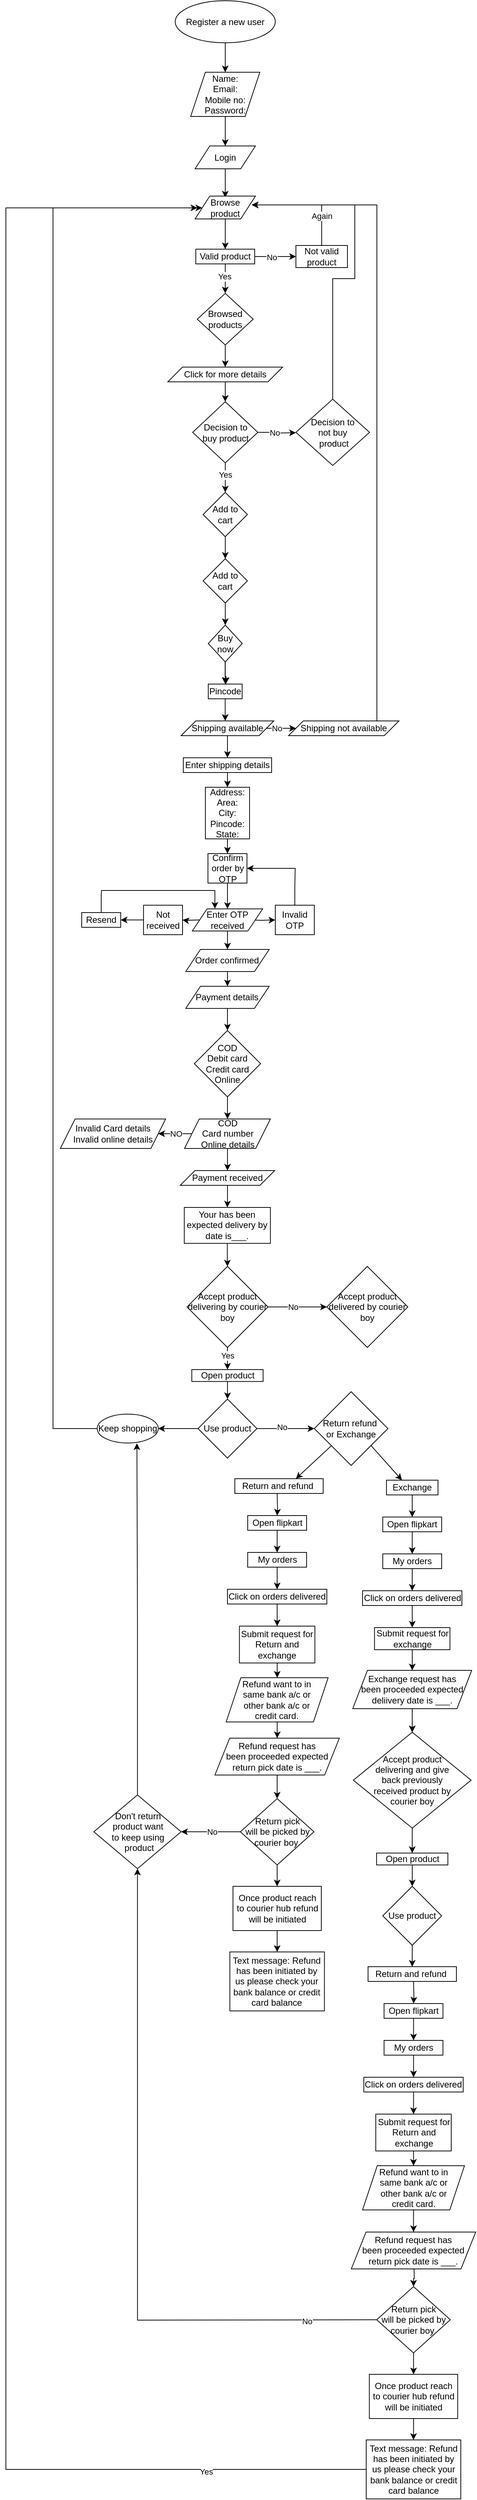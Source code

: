<mxfile version="21.0.6" type="device"><diagram id="C5RBs43oDa-KdzZeNtuy" name="Page-1"><mxGraphModel dx="1290" dy="573" grid="1" gridSize="10" guides="1" tooltips="1" connect="1" arrows="1" fold="1" page="1" pageScale="1" pageWidth="827" pageHeight="1169" math="0" shadow="0"><root><mxCell id="WIyWlLk6GJQsqaUBKTNV-0"/><mxCell id="WIyWlLk6GJQsqaUBKTNV-1" parent="WIyWlLk6GJQsqaUBKTNV-0"/><mxCell id="2EQnsMcd4IVPpcYi7u3E-1" value="" style="edgeStyle=orthogonalEdgeStyle;rounded=0;orthogonalLoop=1;jettySize=auto;html=1;" parent="WIyWlLk6GJQsqaUBKTNV-1" source="2EQnsMcd4IVPpcYi7u3E-0" edge="1"><mxGeometry relative="1" as="geometry"><mxPoint x="407" y="100" as="targetPoint"/></mxGeometry></mxCell><mxCell id="2EQnsMcd4IVPpcYi7u3E-0" value="Register a new user" style="ellipse;whiteSpace=wrap;html=1;" parent="WIyWlLk6GJQsqaUBKTNV-1" vertex="1"><mxGeometry x="339" y="3" width="136" height="57" as="geometry"/></mxCell><mxCell id="2EQnsMcd4IVPpcYi7u3E-3" value="" style="edgeStyle=orthogonalEdgeStyle;rounded=0;orthogonalLoop=1;jettySize=auto;html=1;" parent="WIyWlLk6GJQsqaUBKTNV-1" source="2EQnsMcd4IVPpcYi7u3E-2" edge="1"><mxGeometry relative="1" as="geometry"><mxPoint x="407" y="200" as="targetPoint"/></mxGeometry></mxCell><mxCell id="2EQnsMcd4IVPpcYi7u3E-2" value="Name:&lt;br&gt;Email:&lt;br&gt;Mobile no:&lt;br&gt;Password:" style="shape=parallelogram;perimeter=parallelogramPerimeter;whiteSpace=wrap;html=1;fixedSize=1;" parent="WIyWlLk6GJQsqaUBKTNV-1" vertex="1"><mxGeometry x="360" y="100" width="94" height="60" as="geometry"/></mxCell><mxCell id="2EQnsMcd4IVPpcYi7u3E-6" value="" style="edgeStyle=orthogonalEdgeStyle;rounded=0;orthogonalLoop=1;jettySize=auto;html=1;" parent="WIyWlLk6GJQsqaUBKTNV-1" source="2EQnsMcd4IVPpcYi7u3E-4" edge="1"><mxGeometry relative="1" as="geometry"><mxPoint x="407" y="270" as="targetPoint"/></mxGeometry></mxCell><mxCell id="2EQnsMcd4IVPpcYi7u3E-4" value="Login" style="shape=parallelogram;perimeter=parallelogramPerimeter;whiteSpace=wrap;html=1;fixedSize=1;" parent="WIyWlLk6GJQsqaUBKTNV-1" vertex="1"><mxGeometry x="366" y="200" width="82" height="31" as="geometry"/></mxCell><mxCell id="2EQnsMcd4IVPpcYi7u3E-9" value="" style="edgeStyle=orthogonalEdgeStyle;rounded=0;orthogonalLoop=1;jettySize=auto;html=1;" parent="WIyWlLk6GJQsqaUBKTNV-1" source="2EQnsMcd4IVPpcYi7u3E-5" edge="1"><mxGeometry relative="1" as="geometry"><mxPoint x="407" y="340" as="targetPoint"/></mxGeometry></mxCell><mxCell id="2EQnsMcd4IVPpcYi7u3E-5" value="Browse product" style="shape=parallelogram;perimeter=parallelogramPerimeter;whiteSpace=wrap;html=1;fixedSize=1;" parent="WIyWlLk6GJQsqaUBKTNV-1" vertex="1"><mxGeometry x="366" y="268" width="82" height="31" as="geometry"/></mxCell><mxCell id="2EQnsMcd4IVPpcYi7u3E-12" value="" style="edgeStyle=orthogonalEdgeStyle;rounded=0;orthogonalLoop=1;jettySize=auto;html=1;" parent="WIyWlLk6GJQsqaUBKTNV-1" source="2EQnsMcd4IVPpcYi7u3E-8" edge="1"><mxGeometry relative="1" as="geometry"><mxPoint x="503" y="350" as="targetPoint"/><Array as="points"><mxPoint x="473" y="350"/><mxPoint x="473" y="350"/></Array></mxGeometry></mxCell><mxCell id="2EQnsMcd4IVPpcYi7u3E-15" value="No" style="edgeLabel;html=1;align=center;verticalAlign=middle;resizable=0;points=[];" parent="2EQnsMcd4IVPpcYi7u3E-12" vertex="1" connectable="0"><mxGeometry x="-0.194" y="-1" relative="1" as="geometry"><mxPoint as="offset"/></mxGeometry></mxCell><mxCell id="2EQnsMcd4IVPpcYi7u3E-18" value="" style="edgeStyle=orthogonalEdgeStyle;rounded=0;orthogonalLoop=1;jettySize=auto;html=1;" parent="WIyWlLk6GJQsqaUBKTNV-1" source="2EQnsMcd4IVPpcYi7u3E-8" edge="1"><mxGeometry relative="1" as="geometry"><mxPoint x="407" y="400" as="targetPoint"/></mxGeometry></mxCell><mxCell id="2EQnsMcd4IVPpcYi7u3E-19" value="Yes" style="edgeLabel;html=1;align=center;verticalAlign=middle;resizable=0;points=[];" parent="2EQnsMcd4IVPpcYi7u3E-18" vertex="1" connectable="0"><mxGeometry x="-0.17" y="-1" relative="1" as="geometry"><mxPoint as="offset"/></mxGeometry></mxCell><mxCell id="2EQnsMcd4IVPpcYi7u3E-8" value="Valid product" style="whiteSpace=wrap;html=1;" parent="WIyWlLk6GJQsqaUBKTNV-1" vertex="1"><mxGeometry x="367" y="340" width="80" height="20" as="geometry"/></mxCell><mxCell id="2EQnsMcd4IVPpcYi7u3E-14" value="" style="edgeStyle=orthogonalEdgeStyle;rounded=0;orthogonalLoop=1;jettySize=auto;html=1;entryX=0.939;entryY=0.387;entryDx=0;entryDy=0;entryPerimeter=0;" parent="WIyWlLk6GJQsqaUBKTNV-1" source="2EQnsMcd4IVPpcYi7u3E-11" target="2EQnsMcd4IVPpcYi7u3E-5" edge="1"><mxGeometry relative="1" as="geometry"><mxPoint x="503" y="240" as="targetPoint"/><Array as="points"><mxPoint x="538" y="280"/></Array></mxGeometry></mxCell><mxCell id="2EQnsMcd4IVPpcYi7u3E-16" value="Again" style="edgeLabel;html=1;align=center;verticalAlign=middle;resizable=0;points=[];" parent="2EQnsMcd4IVPpcYi7u3E-14" vertex="1" connectable="0"><mxGeometry x="-0.462" relative="1" as="geometry"><mxPoint as="offset"/></mxGeometry></mxCell><mxCell id="2EQnsMcd4IVPpcYi7u3E-11" value="Not valid product" style="whiteSpace=wrap;html=1;" parent="WIyWlLk6GJQsqaUBKTNV-1" vertex="1"><mxGeometry x="503" y="335" width="70" height="30" as="geometry"/></mxCell><mxCell id="2EQnsMcd4IVPpcYi7u3E-23" value="" style="edgeStyle=orthogonalEdgeStyle;rounded=0;orthogonalLoop=1;jettySize=auto;html=1;" parent="WIyWlLk6GJQsqaUBKTNV-1" source="2EQnsMcd4IVPpcYi7u3E-17" edge="1"><mxGeometry relative="1" as="geometry"><mxPoint x="407" y="500" as="targetPoint"/></mxGeometry></mxCell><mxCell id="2EQnsMcd4IVPpcYi7u3E-17" value="Browsed products" style="rhombus;whiteSpace=wrap;html=1;" parent="WIyWlLk6GJQsqaUBKTNV-1" vertex="1"><mxGeometry x="369" y="400" width="76" height="70" as="geometry"/></mxCell><mxCell id="2EQnsMcd4IVPpcYi7u3E-26" value="" style="edgeStyle=orthogonalEdgeStyle;rounded=0;orthogonalLoop=1;jettySize=auto;html=1;" parent="WIyWlLk6GJQsqaUBKTNV-1" source="2EQnsMcd4IVPpcYi7u3E-22" target="2EQnsMcd4IVPpcYi7u3E-24" edge="1"><mxGeometry relative="1" as="geometry"/></mxCell><mxCell id="2EQnsMcd4IVPpcYi7u3E-22" value="Click for more details" style="shape=parallelogram;perimeter=parallelogramPerimeter;whiteSpace=wrap;html=1;fixedSize=1;" parent="WIyWlLk6GJQsqaUBKTNV-1" vertex="1"><mxGeometry x="329" y="500" width="156" height="20" as="geometry"/></mxCell><mxCell id="2EQnsMcd4IVPpcYi7u3E-28" value="" style="edgeStyle=orthogonalEdgeStyle;rounded=0;orthogonalLoop=1;jettySize=auto;html=1;" parent="WIyWlLk6GJQsqaUBKTNV-1" source="2EQnsMcd4IVPpcYi7u3E-24" edge="1"><mxGeometry relative="1" as="geometry"><mxPoint x="503" y="589" as="targetPoint"/></mxGeometry></mxCell><mxCell id="2EQnsMcd4IVPpcYi7u3E-29" value="No" style="edgeLabel;html=1;align=center;verticalAlign=middle;resizable=0;points=[];" parent="2EQnsMcd4IVPpcYi7u3E-28" vertex="1" connectable="0"><mxGeometry x="-0.173" relative="1" as="geometry"><mxPoint as="offset"/></mxGeometry></mxCell><mxCell id="2EQnsMcd4IVPpcYi7u3E-35" value="" style="edgeStyle=orthogonalEdgeStyle;rounded=0;orthogonalLoop=1;jettySize=auto;html=1;" parent="WIyWlLk6GJQsqaUBKTNV-1" source="2EQnsMcd4IVPpcYi7u3E-24" edge="1"><mxGeometry relative="1" as="geometry"><mxPoint x="407" y="670" as="targetPoint"/></mxGeometry></mxCell><mxCell id="2EQnsMcd4IVPpcYi7u3E-36" value="Yes" style="edgeLabel;html=1;align=center;verticalAlign=middle;resizable=0;points=[];" parent="2EQnsMcd4IVPpcYi7u3E-35" vertex="1" connectable="0"><mxGeometry x="-0.198" relative="1" as="geometry"><mxPoint as="offset"/></mxGeometry></mxCell><mxCell id="2EQnsMcd4IVPpcYi7u3E-24" value="Decision to &lt;br&gt;buy product" style="rhombus;whiteSpace=wrap;html=1;" parent="WIyWlLk6GJQsqaUBKTNV-1" vertex="1"><mxGeometry x="362.75" y="547" width="88.5" height="83" as="geometry"/></mxCell><mxCell id="2EQnsMcd4IVPpcYi7u3E-33" value="" style="edgeStyle=orthogonalEdgeStyle;rounded=0;orthogonalLoop=1;jettySize=auto;html=1;" parent="WIyWlLk6GJQsqaUBKTNV-1" source="2EQnsMcd4IVPpcYi7u3E-27" edge="1"><mxGeometry relative="1" as="geometry"><mxPoint x="443" y="280" as="targetPoint"/><Array as="points"><mxPoint x="553" y="380"/><mxPoint x="583" y="380"/><mxPoint x="583" y="280"/></Array></mxGeometry></mxCell><mxCell id="2EQnsMcd4IVPpcYi7u3E-27" value="Decision to &lt;br&gt;not buy&lt;br&gt;&amp;nbsp;product" style="rhombus;whiteSpace=wrap;html=1;" parent="WIyWlLk6GJQsqaUBKTNV-1" vertex="1"><mxGeometry x="503" y="543.5" width="100" height="90" as="geometry"/></mxCell><mxCell id="2EQnsMcd4IVPpcYi7u3E-38" value="" style="edgeStyle=orthogonalEdgeStyle;rounded=0;orthogonalLoop=1;jettySize=auto;html=1;" parent="WIyWlLk6GJQsqaUBKTNV-1" source="2EQnsMcd4IVPpcYi7u3E-34" edge="1"><mxGeometry relative="1" as="geometry"><mxPoint x="407" y="760" as="targetPoint"/></mxGeometry></mxCell><mxCell id="2EQnsMcd4IVPpcYi7u3E-34" value="Add to cart" style="rhombus;whiteSpace=wrap;html=1;" parent="WIyWlLk6GJQsqaUBKTNV-1" vertex="1"><mxGeometry x="376.88" y="670" width="60.25" height="60" as="geometry"/></mxCell><mxCell id="2EQnsMcd4IVPpcYi7u3E-41" value="" style="edgeStyle=orthogonalEdgeStyle;rounded=0;orthogonalLoop=1;jettySize=auto;html=1;" parent="WIyWlLk6GJQsqaUBKTNV-1" source="2EQnsMcd4IVPpcYi7u3E-37" edge="1"><mxGeometry relative="1" as="geometry"><mxPoint x="407" y="850" as="targetPoint"/></mxGeometry></mxCell><mxCell id="2EQnsMcd4IVPpcYi7u3E-37" value="Add to cart" style="rhombus;whiteSpace=wrap;html=1;" parent="WIyWlLk6GJQsqaUBKTNV-1" vertex="1"><mxGeometry x="376.88" y="760" width="60.25" height="60" as="geometry"/></mxCell><mxCell id="2EQnsMcd4IVPpcYi7u3E-43" value="" style="edgeStyle=orthogonalEdgeStyle;rounded=0;orthogonalLoop=1;jettySize=auto;html=1;" parent="WIyWlLk6GJQsqaUBKTNV-1" source="2EQnsMcd4IVPpcYi7u3E-40" edge="1"><mxGeometry relative="1" as="geometry"><mxPoint x="407" y="930" as="targetPoint"/></mxGeometry></mxCell><mxCell id="2EQnsMcd4IVPpcYi7u3E-44" value="" style="edgeStyle=orthogonalEdgeStyle;rounded=0;orthogonalLoop=1;jettySize=auto;html=1;" parent="WIyWlLk6GJQsqaUBKTNV-1" source="2EQnsMcd4IVPpcYi7u3E-40" edge="1"><mxGeometry relative="1" as="geometry"><mxPoint x="407.647" y="930.04" as="targetPoint"/></mxGeometry></mxCell><mxCell id="2EQnsMcd4IVPpcYi7u3E-45" value="" style="edgeStyle=orthogonalEdgeStyle;rounded=0;orthogonalLoop=1;jettySize=auto;html=1;" parent="WIyWlLk6GJQsqaUBKTNV-1" source="2EQnsMcd4IVPpcYi7u3E-40" edge="1"><mxGeometry relative="1" as="geometry"><mxPoint x="407.647" y="930.04" as="targetPoint"/></mxGeometry></mxCell><mxCell id="2EQnsMcd4IVPpcYi7u3E-40" value="Buy now" style="rhombus;whiteSpace=wrap;html=1;" parent="WIyWlLk6GJQsqaUBKTNV-1" vertex="1"><mxGeometry x="383.94" y="850" width="46.12" height="50" as="geometry"/></mxCell><mxCell id="2EQnsMcd4IVPpcYi7u3E-49" value="" style="edgeStyle=orthogonalEdgeStyle;rounded=0;orthogonalLoop=1;jettySize=auto;html=1;" parent="WIyWlLk6GJQsqaUBKTNV-1" source="2EQnsMcd4IVPpcYi7u3E-46" edge="1"><mxGeometry relative="1" as="geometry"><mxPoint x="407" y="980" as="targetPoint"/></mxGeometry></mxCell><mxCell id="2EQnsMcd4IVPpcYi7u3E-46" value="Pincode" style="whiteSpace=wrap;html=1;" parent="WIyWlLk6GJQsqaUBKTNV-1" vertex="1"><mxGeometry x="383.94" y="930" width="45.99" height="20" as="geometry"/></mxCell><mxCell id="2EQnsMcd4IVPpcYi7u3E-51" value="" style="edgeStyle=orthogonalEdgeStyle;rounded=0;orthogonalLoop=1;jettySize=auto;html=1;" parent="WIyWlLk6GJQsqaUBKTNV-1" source="2EQnsMcd4IVPpcYi7u3E-48" edge="1"><mxGeometry relative="1" as="geometry"><mxPoint x="503" y="990" as="targetPoint"/></mxGeometry></mxCell><mxCell id="2EQnsMcd4IVPpcYi7u3E-52" value="No" style="edgeLabel;html=1;align=center;verticalAlign=middle;resizable=0;points=[];" parent="2EQnsMcd4IVPpcYi7u3E-51" vertex="1" connectable="0"><mxGeometry x="-0.322" relative="1" as="geometry"><mxPoint as="offset"/></mxGeometry></mxCell><mxCell id="2EQnsMcd4IVPpcYi7u3E-57" value="" style="edgeStyle=orthogonalEdgeStyle;rounded=0;orthogonalLoop=1;jettySize=auto;html=1;" parent="WIyWlLk6GJQsqaUBKTNV-1" source="2EQnsMcd4IVPpcYi7u3E-48" edge="1"><mxGeometry relative="1" as="geometry"><mxPoint x="410" y="1030" as="targetPoint"/></mxGeometry></mxCell><mxCell id="2EQnsMcd4IVPpcYi7u3E-48" value="Shipping available" style="shape=parallelogram;perimeter=parallelogramPerimeter;whiteSpace=wrap;html=1;fixedSize=1;" parent="WIyWlLk6GJQsqaUBKTNV-1" vertex="1"><mxGeometry x="347.01" y="980" width="125.99" height="20" as="geometry"/></mxCell><mxCell id="2EQnsMcd4IVPpcYi7u3E-54" value="" style="edgeStyle=orthogonalEdgeStyle;rounded=0;orthogonalLoop=1;jettySize=auto;html=1;" parent="WIyWlLk6GJQsqaUBKTNV-1" source="2EQnsMcd4IVPpcYi7u3E-50" edge="1"><mxGeometry relative="1" as="geometry"><mxPoint x="443" y="280" as="targetPoint"/><Array as="points"><mxPoint x="613" y="280"/><mxPoint x="583" y="280"/></Array></mxGeometry></mxCell><mxCell id="2EQnsMcd4IVPpcYi7u3E-50" value="Shipping not available" style="shape=parallelogram;perimeter=parallelogramPerimeter;whiteSpace=wrap;html=1;fixedSize=1;" parent="WIyWlLk6GJQsqaUBKTNV-1" vertex="1"><mxGeometry x="493" y="980" width="150" height="20" as="geometry"/></mxCell><mxCell id="2EQnsMcd4IVPpcYi7u3E-59" value="" style="edgeStyle=orthogonalEdgeStyle;rounded=0;orthogonalLoop=1;jettySize=auto;html=1;" parent="WIyWlLk6GJQsqaUBKTNV-1" source="2EQnsMcd4IVPpcYi7u3E-55" target="2EQnsMcd4IVPpcYi7u3E-58" edge="1"><mxGeometry relative="1" as="geometry"/></mxCell><mxCell id="2EQnsMcd4IVPpcYi7u3E-55" value="Enter shipping details" style="whiteSpace=wrap;html=1;" parent="WIyWlLk6GJQsqaUBKTNV-1" vertex="1"><mxGeometry x="350.01" y="1030" width="120" height="20" as="geometry"/></mxCell><mxCell id="2EQnsMcd4IVPpcYi7u3E-61" value="" style="edgeStyle=orthogonalEdgeStyle;rounded=0;orthogonalLoop=1;jettySize=auto;html=1;" parent="WIyWlLk6GJQsqaUBKTNV-1" source="2EQnsMcd4IVPpcYi7u3E-58" target="2EQnsMcd4IVPpcYi7u3E-60" edge="1"><mxGeometry relative="1" as="geometry"/></mxCell><mxCell id="2EQnsMcd4IVPpcYi7u3E-58" value="Address:&lt;br&gt;Area:&lt;br&gt;City:&lt;br&gt;Pincode:&lt;br&gt;State:" style="whiteSpace=wrap;html=1;" parent="WIyWlLk6GJQsqaUBKTNV-1" vertex="1"><mxGeometry x="380.01" y="1070" width="60" height="70" as="geometry"/></mxCell><mxCell id="2EQnsMcd4IVPpcYi7u3E-63" value="" style="edgeStyle=orthogonalEdgeStyle;rounded=0;orthogonalLoop=1;jettySize=auto;html=1;entryX=0.5;entryY=0;entryDx=0;entryDy=0;" parent="WIyWlLk6GJQsqaUBKTNV-1" source="2EQnsMcd4IVPpcYi7u3E-60" target="2EQnsMcd4IVPpcYi7u3E-80" edge="1"><mxGeometry relative="1" as="geometry"><mxPoint x="410.0" y="1230" as="targetPoint"/></mxGeometry></mxCell><mxCell id="2EQnsMcd4IVPpcYi7u3E-60" value="Confirm order by OTP" style="whiteSpace=wrap;html=1;" parent="WIyWlLk6GJQsqaUBKTNV-1" vertex="1"><mxGeometry x="383.51" y="1160" width="53" height="40" as="geometry"/></mxCell><mxCell id="2EQnsMcd4IVPpcYi7u3E-71" value="" style="edgeStyle=orthogonalEdgeStyle;rounded=0;orthogonalLoop=1;jettySize=auto;html=1;" parent="WIyWlLk6GJQsqaUBKTNV-1" target="2EQnsMcd4IVPpcYi7u3E-70" edge="1"><mxGeometry relative="1" as="geometry"><mxPoint x="436.5" y="1250" as="sourcePoint"/></mxGeometry></mxCell><mxCell id="2EQnsMcd4IVPpcYi7u3E-75" value="" style="edgeStyle=orthogonalEdgeStyle;rounded=0;orthogonalLoop=1;jettySize=auto;html=1;" parent="WIyWlLk6GJQsqaUBKTNV-1" target="2EQnsMcd4IVPpcYi7u3E-74" edge="1"><mxGeometry relative="1" as="geometry"><mxPoint x="372.5" y="1250" as="sourcePoint"/></mxGeometry></mxCell><mxCell id="2EQnsMcd4IVPpcYi7u3E-73" value="" style="edgeStyle=orthogonalEdgeStyle;rounded=0;orthogonalLoop=1;jettySize=auto;html=1;" parent="WIyWlLk6GJQsqaUBKTNV-1" source="2EQnsMcd4IVPpcYi7u3E-70" target="2EQnsMcd4IVPpcYi7u3E-60" edge="1"><mxGeometry relative="1" as="geometry"><mxPoint x="443" y="1180" as="targetPoint"/><Array as="points"><mxPoint x="502" y="1205"/><mxPoint x="502" y="1205"/><mxPoint x="502" y="1180"/></Array></mxGeometry></mxCell><mxCell id="2EQnsMcd4IVPpcYi7u3E-70" value="Invalid OTP" style="whiteSpace=wrap;html=1;" parent="WIyWlLk6GJQsqaUBKTNV-1" vertex="1"><mxGeometry x="475" y="1230" width="53" height="40" as="geometry"/></mxCell><mxCell id="2EQnsMcd4IVPpcYi7u3E-77" value="" style="edgeStyle=orthogonalEdgeStyle;rounded=0;orthogonalLoop=1;jettySize=auto;html=1;" parent="WIyWlLk6GJQsqaUBKTNV-1" source="2EQnsMcd4IVPpcYi7u3E-74" target="2EQnsMcd4IVPpcYi7u3E-76" edge="1"><mxGeometry relative="1" as="geometry"/></mxCell><mxCell id="2EQnsMcd4IVPpcYi7u3E-74" value="Not received" style="whiteSpace=wrap;html=1;" parent="WIyWlLk6GJQsqaUBKTNV-1" vertex="1"><mxGeometry x="296" y="1230" width="53" height="40" as="geometry"/></mxCell><mxCell id="2EQnsMcd4IVPpcYi7u3E-79" value="" style="edgeStyle=orthogonalEdgeStyle;rounded=0;orthogonalLoop=1;jettySize=auto;html=1;entryX=0.321;entryY=-0.01;entryDx=0;entryDy=0;entryPerimeter=0;" parent="WIyWlLk6GJQsqaUBKTNV-1" source="2EQnsMcd4IVPpcYi7u3E-76" target="2EQnsMcd4IVPpcYi7u3E-80" edge="1"><mxGeometry relative="1" as="geometry"><mxPoint x="382" y="1230" as="targetPoint"/><Array as="points"><mxPoint x="239" y="1215"/><mxPoint x="239" y="1215"/><mxPoint x="239" y="1210"/><mxPoint x="393" y="1210"/></Array></mxGeometry></mxCell><mxCell id="2EQnsMcd4IVPpcYi7u3E-76" value="Resend" style="whiteSpace=wrap;html=1;" parent="WIyWlLk6GJQsqaUBKTNV-1" vertex="1"><mxGeometry x="212" y="1240" width="53" height="20" as="geometry"/></mxCell><mxCell id="2EQnsMcd4IVPpcYi7u3E-82" value="" style="edgeStyle=orthogonalEdgeStyle;rounded=0;orthogonalLoop=1;jettySize=auto;html=1;" parent="WIyWlLk6GJQsqaUBKTNV-1" source="2EQnsMcd4IVPpcYi7u3E-80" target="2EQnsMcd4IVPpcYi7u3E-81" edge="1"><mxGeometry relative="1" as="geometry"/></mxCell><mxCell id="2EQnsMcd4IVPpcYi7u3E-80" value="Enter OTP received" style="shape=parallelogram;perimeter=parallelogramPerimeter;whiteSpace=wrap;html=1;fixedSize=1;" parent="WIyWlLk6GJQsqaUBKTNV-1" vertex="1"><mxGeometry x="362.26" y="1235" width="95.51" height="30" as="geometry"/></mxCell><mxCell id="2EQnsMcd4IVPpcYi7u3E-84" value="" style="edgeStyle=orthogonalEdgeStyle;rounded=0;orthogonalLoop=1;jettySize=auto;html=1;" parent="WIyWlLk6GJQsqaUBKTNV-1" source="2EQnsMcd4IVPpcYi7u3E-81" target="2EQnsMcd4IVPpcYi7u3E-83" edge="1"><mxGeometry relative="1" as="geometry"/></mxCell><mxCell id="2EQnsMcd4IVPpcYi7u3E-81" value="Order confirmed" style="shape=parallelogram;perimeter=parallelogramPerimeter;whiteSpace=wrap;html=1;fixedSize=1;" parent="WIyWlLk6GJQsqaUBKTNV-1" vertex="1"><mxGeometry x="353.33" y="1290" width="113.37" height="30" as="geometry"/></mxCell><mxCell id="2EQnsMcd4IVPpcYi7u3E-86" value="" style="edgeStyle=orthogonalEdgeStyle;rounded=0;orthogonalLoop=1;jettySize=auto;html=1;" parent="WIyWlLk6GJQsqaUBKTNV-1" source="2EQnsMcd4IVPpcYi7u3E-83" target="2EQnsMcd4IVPpcYi7u3E-85" edge="1"><mxGeometry relative="1" as="geometry"/></mxCell><mxCell id="2EQnsMcd4IVPpcYi7u3E-83" value="Payment details" style="shape=parallelogram;perimeter=parallelogramPerimeter;whiteSpace=wrap;html=1;fixedSize=1;" parent="WIyWlLk6GJQsqaUBKTNV-1" vertex="1"><mxGeometry x="353.33" y="1340" width="113.37" height="30" as="geometry"/></mxCell><mxCell id="2EQnsMcd4IVPpcYi7u3E-88" value="" style="edgeStyle=orthogonalEdgeStyle;rounded=0;orthogonalLoop=1;jettySize=auto;html=1;" parent="WIyWlLk6GJQsqaUBKTNV-1" source="2EQnsMcd4IVPpcYi7u3E-85" target="2EQnsMcd4IVPpcYi7u3E-87" edge="1"><mxGeometry relative="1" as="geometry"/></mxCell><mxCell id="2EQnsMcd4IVPpcYi7u3E-85" value="COD&lt;br&gt;Debit card&lt;br&gt;Credit card&lt;br&gt;Online" style="rhombus;whiteSpace=wrap;html=1;" parent="WIyWlLk6GJQsqaUBKTNV-1" vertex="1"><mxGeometry x="365" y="1400" width="90" height="90" as="geometry"/></mxCell><mxCell id="2EQnsMcd4IVPpcYi7u3E-90" value="" style="edgeStyle=orthogonalEdgeStyle;rounded=0;orthogonalLoop=1;jettySize=auto;html=1;" parent="WIyWlLk6GJQsqaUBKTNV-1" source="2EQnsMcd4IVPpcYi7u3E-87" target="2EQnsMcd4IVPpcYi7u3E-89" edge="1"><mxGeometry relative="1" as="geometry"><Array as="points"><mxPoint x="343" y="1540"/><mxPoint x="343" y="1540"/></Array></mxGeometry></mxCell><mxCell id="2EQnsMcd4IVPpcYi7u3E-93" value="NO" style="edgeLabel;html=1;align=center;verticalAlign=middle;resizable=0;points=[];" parent="2EQnsMcd4IVPpcYi7u3E-90" vertex="1" connectable="0"><mxGeometry x="0.116" y="1" relative="1" as="geometry"><mxPoint x="4" y="-1" as="offset"/></mxGeometry></mxCell><mxCell id="2EQnsMcd4IVPpcYi7u3E-95" value="" style="edgeStyle=orthogonalEdgeStyle;rounded=0;orthogonalLoop=1;jettySize=auto;html=1;" parent="WIyWlLk6GJQsqaUBKTNV-1" source="2EQnsMcd4IVPpcYi7u3E-87" target="2EQnsMcd4IVPpcYi7u3E-94" edge="1"><mxGeometry relative="1" as="geometry"/></mxCell><mxCell id="2EQnsMcd4IVPpcYi7u3E-87" value="COD&lt;br&gt;Card number&lt;br&gt;Online details" style="shape=parallelogram;perimeter=parallelogramPerimeter;whiteSpace=wrap;html=1;fixedSize=1;" parent="WIyWlLk6GJQsqaUBKTNV-1" vertex="1"><mxGeometry x="351.68" y="1520" width="116.68" height="40" as="geometry"/></mxCell><mxCell id="2EQnsMcd4IVPpcYi7u3E-89" value="Invalid Card details&lt;br&gt;Invalid online details" style="shape=parallelogram;perimeter=parallelogramPerimeter;whiteSpace=wrap;html=1;fixedSize=1;" parent="WIyWlLk6GJQsqaUBKTNV-1" vertex="1"><mxGeometry x="183" y="1520" width="143" height="40" as="geometry"/></mxCell><mxCell id="2EQnsMcd4IVPpcYi7u3E-97" value="" style="edgeStyle=orthogonalEdgeStyle;rounded=0;orthogonalLoop=1;jettySize=auto;html=1;" parent="WIyWlLk6GJQsqaUBKTNV-1" source="2EQnsMcd4IVPpcYi7u3E-94" target="2EQnsMcd4IVPpcYi7u3E-96" edge="1"><mxGeometry relative="1" as="geometry"/></mxCell><mxCell id="2EQnsMcd4IVPpcYi7u3E-94" value="Payment received" style="shape=parallelogram;perimeter=parallelogramPerimeter;whiteSpace=wrap;html=1;fixedSize=1;" parent="WIyWlLk6GJQsqaUBKTNV-1" vertex="1"><mxGeometry x="345.85" y="1590" width="128.34" height="20" as="geometry"/></mxCell><mxCell id="2EQnsMcd4IVPpcYi7u3E-99" value="" style="edgeStyle=orthogonalEdgeStyle;rounded=0;orthogonalLoop=1;jettySize=auto;html=1;" parent="WIyWlLk6GJQsqaUBKTNV-1" source="2EQnsMcd4IVPpcYi7u3E-96" target="2EQnsMcd4IVPpcYi7u3E-98" edge="1"><mxGeometry relative="1" as="geometry"/></mxCell><mxCell id="2EQnsMcd4IVPpcYi7u3E-96" value="Your has been expected delivery by date is___." style="whiteSpace=wrap;html=1;" parent="WIyWlLk6GJQsqaUBKTNV-1" vertex="1"><mxGeometry x="351.34" y="1640" width="117.02" height="48.76" as="geometry"/></mxCell><mxCell id="2EQnsMcd4IVPpcYi7u3E-101" value="" style="edgeStyle=orthogonalEdgeStyle;rounded=0;orthogonalLoop=1;jettySize=auto;html=1;" parent="WIyWlLk6GJQsqaUBKTNV-1" source="2EQnsMcd4IVPpcYi7u3E-98" target="2EQnsMcd4IVPpcYi7u3E-100" edge="1"><mxGeometry relative="1" as="geometry"/></mxCell><mxCell id="46pi21cQvfLhDDKDM25e-0" value="No" style="edgeLabel;html=1;align=center;verticalAlign=middle;resizable=0;points=[];" vertex="1" connectable="0" parent="2EQnsMcd4IVPpcYi7u3E-101"><mxGeometry x="-0.161" relative="1" as="geometry"><mxPoint as="offset"/></mxGeometry></mxCell><mxCell id="46pi21cQvfLhDDKDM25e-2" value="" style="edgeStyle=orthogonalEdgeStyle;rounded=0;orthogonalLoop=1;jettySize=auto;html=1;" edge="1" parent="WIyWlLk6GJQsqaUBKTNV-1" source="2EQnsMcd4IVPpcYi7u3E-98" target="46pi21cQvfLhDDKDM25e-1"><mxGeometry relative="1" as="geometry"/></mxCell><mxCell id="46pi21cQvfLhDDKDM25e-3" value="Yes" style="edgeLabel;html=1;align=center;verticalAlign=middle;resizable=0;points=[];" vertex="1" connectable="0" parent="46pi21cQvfLhDDKDM25e-2"><mxGeometry x="-0.391" relative="1" as="geometry"><mxPoint y="2" as="offset"/></mxGeometry></mxCell><mxCell id="2EQnsMcd4IVPpcYi7u3E-98" value="Accept product delivering by courier boy" style="rhombus;whiteSpace=wrap;html=1;" parent="WIyWlLk6GJQsqaUBKTNV-1" vertex="1"><mxGeometry x="355.02" y="1720" width="110" height="110" as="geometry"/></mxCell><mxCell id="2EQnsMcd4IVPpcYi7u3E-100" value="Accept product delivered by courier boy" style="rhombus;whiteSpace=wrap;html=1;" parent="WIyWlLk6GJQsqaUBKTNV-1" vertex="1"><mxGeometry x="545.02" y="1720" width="110" height="110" as="geometry"/></mxCell><mxCell id="46pi21cQvfLhDDKDM25e-5" value="" style="edgeStyle=orthogonalEdgeStyle;rounded=0;orthogonalLoop=1;jettySize=auto;html=1;" edge="1" parent="WIyWlLk6GJQsqaUBKTNV-1" source="46pi21cQvfLhDDKDM25e-1" target="46pi21cQvfLhDDKDM25e-4"><mxGeometry relative="1" as="geometry"/></mxCell><mxCell id="46pi21cQvfLhDDKDM25e-1" value="Open product" style="whiteSpace=wrap;html=1;" vertex="1" parent="WIyWlLk6GJQsqaUBKTNV-1"><mxGeometry x="361.57" y="1860" width="96.85" height="16.14" as="geometry"/></mxCell><mxCell id="46pi21cQvfLhDDKDM25e-7" value="" style="edgeStyle=orthogonalEdgeStyle;rounded=0;orthogonalLoop=1;jettySize=auto;html=1;" edge="1" parent="WIyWlLk6GJQsqaUBKTNV-1" source="46pi21cQvfLhDDKDM25e-4" target="46pi21cQvfLhDDKDM25e-6"><mxGeometry relative="1" as="geometry"><Array as="points"><mxPoint x="483" y="1940"/><mxPoint x="483" y="1940"/></Array></mxGeometry></mxCell><mxCell id="46pi21cQvfLhDDKDM25e-9" value="No" style="edgeLabel;html=1;align=center;verticalAlign=middle;resizable=0;points=[];" vertex="1" connectable="0" parent="46pi21cQvfLhDDKDM25e-7"><mxGeometry x="-0.14" y="2" relative="1" as="geometry"><mxPoint as="offset"/></mxGeometry></mxCell><mxCell id="46pi21cQvfLhDDKDM25e-13" value="" style="edgeStyle=orthogonalEdgeStyle;rounded=0;orthogonalLoop=1;jettySize=auto;html=1;" edge="1" parent="WIyWlLk6GJQsqaUBKTNV-1" source="46pi21cQvfLhDDKDM25e-4" target="46pi21cQvfLhDDKDM25e-12"><mxGeometry relative="1" as="geometry"/></mxCell><mxCell id="46pi21cQvfLhDDKDM25e-4" value="Use product" style="rhombus;whiteSpace=wrap;html=1;" vertex="1" parent="WIyWlLk6GJQsqaUBKTNV-1"><mxGeometry x="369.995" y="1900" width="80" height="80" as="geometry"/></mxCell><mxCell id="46pi21cQvfLhDDKDM25e-6" value="Return refund&amp;nbsp;&lt;br&gt;or Exchange" style="rhombus;whiteSpace=wrap;html=1;" vertex="1" parent="WIyWlLk6GJQsqaUBKTNV-1"><mxGeometry x="528" y="1890" width="100" height="100" as="geometry"/></mxCell><mxCell id="46pi21cQvfLhDDKDM25e-10" value="" style="endArrow=classic;html=1;rounded=0;exitX=0.232;exitY=0.753;exitDx=0;exitDy=0;exitPerimeter=0;" edge="1" parent="WIyWlLk6GJQsqaUBKTNV-1"><mxGeometry width="50" height="50" relative="1" as="geometry"><mxPoint x="551.2" y="1963.3" as="sourcePoint"/><mxPoint x="503" y="2008" as="targetPoint"/></mxGeometry></mxCell><mxCell id="46pi21cQvfLhDDKDM25e-11" value="" style="endArrow=classic;html=1;rounded=0;exitX=0.232;exitY=0.753;exitDx=0;exitDy=0;exitPerimeter=0;" edge="1" parent="WIyWlLk6GJQsqaUBKTNV-1"><mxGeometry width="50" height="50" relative="1" as="geometry"><mxPoint x="605" y="1963.0" as="sourcePoint"/><mxPoint x="647" y="2010" as="targetPoint"/></mxGeometry></mxCell><mxCell id="46pi21cQvfLhDDKDM25e-15" value="" style="edgeStyle=orthogonalEdgeStyle;rounded=0;orthogonalLoop=1;jettySize=auto;html=1;" edge="1" parent="WIyWlLk6GJQsqaUBKTNV-1" source="46pi21cQvfLhDDKDM25e-12" target="2EQnsMcd4IVPpcYi7u3E-5"><mxGeometry relative="1" as="geometry"><mxPoint x="233" y="250" as="targetPoint"/><Array as="points"><mxPoint x="173" y="1940"/><mxPoint x="173" y="284"/></Array></mxGeometry></mxCell><mxCell id="46pi21cQvfLhDDKDM25e-12" value="Keep shopping" style="ellipse;whiteSpace=wrap;html=1;" vertex="1" parent="WIyWlLk6GJQsqaUBKTNV-1"><mxGeometry x="233" y="1920.43" width="83" height="39.15" as="geometry"/></mxCell><mxCell id="46pi21cQvfLhDDKDM25e-16" value="Return and refund&amp;nbsp;" style="rounded=0;whiteSpace=wrap;html=1;" vertex="1" parent="WIyWlLk6GJQsqaUBKTNV-1"><mxGeometry x="420.02" y="2008" width="120" height="20" as="geometry"/></mxCell><mxCell id="46pi21cQvfLhDDKDM25e-19" value="" style="edgeStyle=orthogonalEdgeStyle;rounded=0;orthogonalLoop=1;jettySize=auto;html=1;" edge="1" parent="WIyWlLk6GJQsqaUBKTNV-1" source="46pi21cQvfLhDDKDM25e-17" target="46pi21cQvfLhDDKDM25e-18"><mxGeometry relative="1" as="geometry"/></mxCell><mxCell id="46pi21cQvfLhDDKDM25e-17" value="Exchange" style="rounded=0;whiteSpace=wrap;html=1;" vertex="1" parent="WIyWlLk6GJQsqaUBKTNV-1"><mxGeometry x="626" y="2010" width="70" height="20" as="geometry"/></mxCell><mxCell id="46pi21cQvfLhDDKDM25e-21" value="" style="edgeStyle=orthogonalEdgeStyle;rounded=0;orthogonalLoop=1;jettySize=auto;html=1;" edge="1" parent="WIyWlLk6GJQsqaUBKTNV-1" source="46pi21cQvfLhDDKDM25e-18" target="46pi21cQvfLhDDKDM25e-20"><mxGeometry relative="1" as="geometry"/></mxCell><mxCell id="46pi21cQvfLhDDKDM25e-18" value="Open flipkart" style="rounded=0;whiteSpace=wrap;html=1;" vertex="1" parent="WIyWlLk6GJQsqaUBKTNV-1"><mxGeometry x="621" y="2060" width="80" height="20" as="geometry"/></mxCell><mxCell id="46pi21cQvfLhDDKDM25e-23" value="" style="edgeStyle=orthogonalEdgeStyle;rounded=0;orthogonalLoop=1;jettySize=auto;html=1;" edge="1" parent="WIyWlLk6GJQsqaUBKTNV-1" source="46pi21cQvfLhDDKDM25e-20" target="46pi21cQvfLhDDKDM25e-22"><mxGeometry relative="1" as="geometry"/></mxCell><mxCell id="46pi21cQvfLhDDKDM25e-20" value="My orders" style="rounded=0;whiteSpace=wrap;html=1;" vertex="1" parent="WIyWlLk6GJQsqaUBKTNV-1"><mxGeometry x="621" y="2110" width="80" height="20" as="geometry"/></mxCell><mxCell id="46pi21cQvfLhDDKDM25e-25" value="" style="edgeStyle=orthogonalEdgeStyle;rounded=0;orthogonalLoop=1;jettySize=auto;html=1;" edge="1" parent="WIyWlLk6GJQsqaUBKTNV-1" source="46pi21cQvfLhDDKDM25e-22" target="46pi21cQvfLhDDKDM25e-24"><mxGeometry relative="1" as="geometry"/></mxCell><mxCell id="46pi21cQvfLhDDKDM25e-22" value="Click on orders delivered" style="rounded=0;whiteSpace=wrap;html=1;" vertex="1" parent="WIyWlLk6GJQsqaUBKTNV-1"><mxGeometry x="593.5" y="2160" width="135" height="20" as="geometry"/></mxCell><mxCell id="46pi21cQvfLhDDKDM25e-27" value="" style="edgeStyle=orthogonalEdgeStyle;rounded=0;orthogonalLoop=1;jettySize=auto;html=1;" edge="1" parent="WIyWlLk6GJQsqaUBKTNV-1" source="46pi21cQvfLhDDKDM25e-24" target="46pi21cQvfLhDDKDM25e-26"><mxGeometry relative="1" as="geometry"/></mxCell><mxCell id="46pi21cQvfLhDDKDM25e-24" value="Submit request for exchange" style="rounded=0;whiteSpace=wrap;html=1;" vertex="1" parent="WIyWlLk6GJQsqaUBKTNV-1"><mxGeometry x="609.75" y="2210" width="102.5" height="30" as="geometry"/></mxCell><mxCell id="46pi21cQvfLhDDKDM25e-29" value="" style="edgeStyle=orthogonalEdgeStyle;rounded=0;orthogonalLoop=1;jettySize=auto;html=1;" edge="1" parent="WIyWlLk6GJQsqaUBKTNV-1" source="46pi21cQvfLhDDKDM25e-26"><mxGeometry relative="1" as="geometry"><mxPoint x="661.023" y="2370" as="targetPoint"/></mxGeometry></mxCell><mxCell id="46pi21cQvfLhDDKDM25e-62" value="" style="edgeStyle=orthogonalEdgeStyle;rounded=0;orthogonalLoop=1;jettySize=auto;html=1;" edge="1" parent="WIyWlLk6GJQsqaUBKTNV-1" source="46pi21cQvfLhDDKDM25e-26" target="46pi21cQvfLhDDKDM25e-30"><mxGeometry relative="1" as="geometry"/></mxCell><mxCell id="46pi21cQvfLhDDKDM25e-63" value="" style="edgeStyle=orthogonalEdgeStyle;rounded=0;orthogonalLoop=1;jettySize=auto;html=1;" edge="1" parent="WIyWlLk6GJQsqaUBKTNV-1" source="46pi21cQvfLhDDKDM25e-26" target="46pi21cQvfLhDDKDM25e-30"><mxGeometry relative="1" as="geometry"/></mxCell><mxCell id="46pi21cQvfLhDDKDM25e-26" value="Exchange request has &lt;br&gt;been proceeded expected &lt;br&gt;deliivery date is ___." style="shape=parallelogram;perimeter=parallelogramPerimeter;whiteSpace=wrap;html=1;fixedSize=1;" vertex="1" parent="WIyWlLk6GJQsqaUBKTNV-1"><mxGeometry x="580.2" y="2268" width="161.59" height="52" as="geometry"/></mxCell><mxCell id="46pi21cQvfLhDDKDM25e-71" value="" style="edgeStyle=orthogonalEdgeStyle;rounded=0;orthogonalLoop=1;jettySize=auto;html=1;" edge="1" parent="WIyWlLk6GJQsqaUBKTNV-1" source="46pi21cQvfLhDDKDM25e-30" target="46pi21cQvfLhDDKDM25e-66"><mxGeometry relative="1" as="geometry"/></mxCell><mxCell id="46pi21cQvfLhDDKDM25e-30" value="Accept product&lt;br&gt;delivering and give&lt;br&gt;back previously&lt;br&gt;received product by&lt;br&gt;courier boy" style="rhombus;whiteSpace=wrap;html=1;" vertex="1" parent="WIyWlLk6GJQsqaUBKTNV-1"><mxGeometry x="581.01" y="2352" width="160" height="130" as="geometry"/></mxCell><mxCell id="46pi21cQvfLhDDKDM25e-31" value="" style="edgeStyle=orthogonalEdgeStyle;rounded=0;orthogonalLoop=1;jettySize=auto;html=1;" edge="1" parent="WIyWlLk6GJQsqaUBKTNV-1" target="46pi21cQvfLhDDKDM25e-33"><mxGeometry relative="1" as="geometry"><mxPoint x="477.5" y="2028" as="sourcePoint"/></mxGeometry></mxCell><mxCell id="46pi21cQvfLhDDKDM25e-32" value="" style="edgeStyle=orthogonalEdgeStyle;rounded=0;orthogonalLoop=1;jettySize=auto;html=1;" edge="1" parent="WIyWlLk6GJQsqaUBKTNV-1" source="46pi21cQvfLhDDKDM25e-33" target="46pi21cQvfLhDDKDM25e-35"><mxGeometry relative="1" as="geometry"/></mxCell><mxCell id="46pi21cQvfLhDDKDM25e-33" value="Open flipkart" style="rounded=0;whiteSpace=wrap;html=1;" vertex="1" parent="WIyWlLk6GJQsqaUBKTNV-1"><mxGeometry x="437.5" y="2058" width="80" height="20" as="geometry"/></mxCell><mxCell id="46pi21cQvfLhDDKDM25e-34" value="" style="edgeStyle=orthogonalEdgeStyle;rounded=0;orthogonalLoop=1;jettySize=auto;html=1;" edge="1" parent="WIyWlLk6GJQsqaUBKTNV-1" source="46pi21cQvfLhDDKDM25e-35" target="46pi21cQvfLhDDKDM25e-37"><mxGeometry relative="1" as="geometry"/></mxCell><mxCell id="46pi21cQvfLhDDKDM25e-35" value="My orders" style="rounded=0;whiteSpace=wrap;html=1;" vertex="1" parent="WIyWlLk6GJQsqaUBKTNV-1"><mxGeometry x="437.5" y="2108" width="80" height="20" as="geometry"/></mxCell><mxCell id="46pi21cQvfLhDDKDM25e-36" value="" style="edgeStyle=orthogonalEdgeStyle;rounded=0;orthogonalLoop=1;jettySize=auto;html=1;" edge="1" parent="WIyWlLk6GJQsqaUBKTNV-1" source="46pi21cQvfLhDDKDM25e-37" target="46pi21cQvfLhDDKDM25e-39"><mxGeometry relative="1" as="geometry"/></mxCell><mxCell id="46pi21cQvfLhDDKDM25e-37" value="Click on orders delivered" style="rounded=0;whiteSpace=wrap;html=1;" vertex="1" parent="WIyWlLk6GJQsqaUBKTNV-1"><mxGeometry x="410" y="2158" width="135" height="20" as="geometry"/></mxCell><mxCell id="46pi21cQvfLhDDKDM25e-56" value="" style="edgeStyle=orthogonalEdgeStyle;rounded=0;orthogonalLoop=1;jettySize=auto;html=1;" edge="1" parent="WIyWlLk6GJQsqaUBKTNV-1" source="46pi21cQvfLhDDKDM25e-39" target="46pi21cQvfLhDDKDM25e-55"><mxGeometry relative="1" as="geometry"/></mxCell><mxCell id="46pi21cQvfLhDDKDM25e-39" value="Submit request for Return and exchange" style="rounded=0;whiteSpace=wrap;html=1;" vertex="1" parent="WIyWlLk6GJQsqaUBKTNV-1"><mxGeometry x="426.25" y="2208" width="102.5" height="50" as="geometry"/></mxCell><mxCell id="46pi21cQvfLhDDKDM25e-45" value="" style="edgeStyle=orthogonalEdgeStyle;rounded=0;orthogonalLoop=1;jettySize=auto;html=1;" edge="1" parent="WIyWlLk6GJQsqaUBKTNV-1" source="46pi21cQvfLhDDKDM25e-40" target="46pi21cQvfLhDDKDM25e-44"><mxGeometry relative="1" as="geometry"/></mxCell><mxCell id="46pi21cQvfLhDDKDM25e-40" value="Refund request has &lt;br&gt;been proceeded expected &lt;br&gt;return pick date is ___." style="shape=parallelogram;perimeter=parallelogramPerimeter;whiteSpace=wrap;html=1;fixedSize=1;" vertex="1" parent="WIyWlLk6GJQsqaUBKTNV-1"><mxGeometry x="393" y="2360" width="168.99" height="50" as="geometry"/></mxCell><mxCell id="46pi21cQvfLhDDKDM25e-47" value="" style="edgeStyle=orthogonalEdgeStyle;rounded=0;orthogonalLoop=1;jettySize=auto;html=1;" edge="1" parent="WIyWlLk6GJQsqaUBKTNV-1" source="46pi21cQvfLhDDKDM25e-44" target="46pi21cQvfLhDDKDM25e-46"><mxGeometry relative="1" as="geometry"/></mxCell><mxCell id="46pi21cQvfLhDDKDM25e-50" value="No" style="edgeLabel;html=1;align=center;verticalAlign=middle;resizable=0;points=[];" vertex="1" connectable="0" parent="46pi21cQvfLhDDKDM25e-47"><mxGeometry x="-0.045" relative="1" as="geometry"><mxPoint as="offset"/></mxGeometry></mxCell><mxCell id="46pi21cQvfLhDDKDM25e-52" value="" style="edgeStyle=orthogonalEdgeStyle;rounded=0;orthogonalLoop=1;jettySize=auto;html=1;" edge="1" parent="WIyWlLk6GJQsqaUBKTNV-1" source="46pi21cQvfLhDDKDM25e-44" target="46pi21cQvfLhDDKDM25e-51"><mxGeometry relative="1" as="geometry"/></mxCell><mxCell id="46pi21cQvfLhDDKDM25e-44" value="Return pick &lt;br&gt;will be picked by&lt;br&gt;courier boy&amp;nbsp;" style="rhombus;whiteSpace=wrap;html=1;" vertex="1" parent="WIyWlLk6GJQsqaUBKTNV-1"><mxGeometry x="427.5" y="2442" width="100" height="90" as="geometry"/></mxCell><mxCell id="46pi21cQvfLhDDKDM25e-49" value="" style="edgeStyle=orthogonalEdgeStyle;rounded=0;orthogonalLoop=1;jettySize=auto;html=1;" edge="1" parent="WIyWlLk6GJQsqaUBKTNV-1" source="46pi21cQvfLhDDKDM25e-46"><mxGeometry relative="1" as="geometry"><mxPoint x="287" y="1960" as="targetPoint"/></mxGeometry></mxCell><mxCell id="46pi21cQvfLhDDKDM25e-46" value="Don't return&lt;br&gt;product want&lt;br&gt;to keep using&lt;br&gt;&amp;nbsp;product" style="rhombus;whiteSpace=wrap;html=1;" vertex="1" parent="WIyWlLk6GJQsqaUBKTNV-1"><mxGeometry x="228.51" y="2437" width="118.5" height="100" as="geometry"/></mxCell><mxCell id="46pi21cQvfLhDDKDM25e-54" value="" style="edgeStyle=orthogonalEdgeStyle;rounded=0;orthogonalLoop=1;jettySize=auto;html=1;" edge="1" parent="WIyWlLk6GJQsqaUBKTNV-1" source="46pi21cQvfLhDDKDM25e-51" target="46pi21cQvfLhDDKDM25e-53"><mxGeometry relative="1" as="geometry"/></mxCell><mxCell id="46pi21cQvfLhDDKDM25e-51" value="Once product reach to courier hub refund will be initiated" style="whiteSpace=wrap;html=1;" vertex="1" parent="WIyWlLk6GJQsqaUBKTNV-1"><mxGeometry x="417.5" y="2561" width="120" height="60" as="geometry"/></mxCell><mxCell id="46pi21cQvfLhDDKDM25e-53" value="Text message: Refund has been initiated by us please check your bank balance or credit card balance" style="whiteSpace=wrap;html=1;" vertex="1" parent="WIyWlLk6GJQsqaUBKTNV-1"><mxGeometry x="413.25" y="2650" width="128.49" height="80" as="geometry"/></mxCell><mxCell id="46pi21cQvfLhDDKDM25e-61" value="" style="edgeStyle=orthogonalEdgeStyle;rounded=0;orthogonalLoop=1;jettySize=auto;html=1;" edge="1" parent="WIyWlLk6GJQsqaUBKTNV-1" source="46pi21cQvfLhDDKDM25e-55" target="46pi21cQvfLhDDKDM25e-40"><mxGeometry relative="1" as="geometry"/></mxCell><mxCell id="46pi21cQvfLhDDKDM25e-55" value="Refund want to in&lt;br&gt;same bank a/c or&lt;br&gt;other bank a/c or&lt;br&gt;credit card." style="shape=parallelogram;perimeter=parallelogramPerimeter;whiteSpace=wrap;html=1;fixedSize=1;rounded=0;" vertex="1" parent="WIyWlLk6GJQsqaUBKTNV-1"><mxGeometry x="408.25" y="2278" width="138.49" height="60" as="geometry"/></mxCell><mxCell id="46pi21cQvfLhDDKDM25e-73" value="" style="edgeStyle=orthogonalEdgeStyle;rounded=0;orthogonalLoop=1;jettySize=auto;html=1;" edge="1" parent="WIyWlLk6GJQsqaUBKTNV-1" source="46pi21cQvfLhDDKDM25e-66" target="46pi21cQvfLhDDKDM25e-68"><mxGeometry relative="1" as="geometry"/></mxCell><mxCell id="46pi21cQvfLhDDKDM25e-66" value="Open product" style="whiteSpace=wrap;html=1;" vertex="1" parent="WIyWlLk6GJQsqaUBKTNV-1"><mxGeometry x="612.57" y="2515.86" width="96.85" height="16.14" as="geometry"/></mxCell><mxCell id="46pi21cQvfLhDDKDM25e-94" value="" style="edgeStyle=orthogonalEdgeStyle;rounded=0;orthogonalLoop=1;jettySize=auto;html=1;" edge="1" parent="WIyWlLk6GJQsqaUBKTNV-1" source="46pi21cQvfLhDDKDM25e-68" target="46pi21cQvfLhDDKDM25e-74"><mxGeometry relative="1" as="geometry"/></mxCell><mxCell id="46pi21cQvfLhDDKDM25e-68" value="Use product" style="rhombus;whiteSpace=wrap;html=1;" vertex="1" parent="WIyWlLk6GJQsqaUBKTNV-1"><mxGeometry x="620.995" y="2561" width="80" height="80" as="geometry"/></mxCell><mxCell id="46pi21cQvfLhDDKDM25e-74" value="Return and refund&amp;nbsp;" style="rounded=0;whiteSpace=wrap;html=1;" vertex="1" parent="WIyWlLk6GJQsqaUBKTNV-1"><mxGeometry x="601.01" y="2670" width="120" height="20" as="geometry"/></mxCell><mxCell id="46pi21cQvfLhDDKDM25e-75" value="" style="edgeStyle=orthogonalEdgeStyle;rounded=0;orthogonalLoop=1;jettySize=auto;html=1;" edge="1" parent="WIyWlLk6GJQsqaUBKTNV-1" target="46pi21cQvfLhDDKDM25e-77"><mxGeometry relative="1" as="geometry"><mxPoint x="662.75" y="2690" as="sourcePoint"/></mxGeometry></mxCell><mxCell id="46pi21cQvfLhDDKDM25e-76" value="" style="edgeStyle=orthogonalEdgeStyle;rounded=0;orthogonalLoop=1;jettySize=auto;html=1;" edge="1" parent="WIyWlLk6GJQsqaUBKTNV-1" source="46pi21cQvfLhDDKDM25e-77" target="46pi21cQvfLhDDKDM25e-79"><mxGeometry relative="1" as="geometry"/></mxCell><mxCell id="46pi21cQvfLhDDKDM25e-77" value="Open flipkart" style="rounded=0;whiteSpace=wrap;html=1;" vertex="1" parent="WIyWlLk6GJQsqaUBKTNV-1"><mxGeometry x="622.75" y="2720" width="80" height="20" as="geometry"/></mxCell><mxCell id="46pi21cQvfLhDDKDM25e-78" value="" style="edgeStyle=orthogonalEdgeStyle;rounded=0;orthogonalLoop=1;jettySize=auto;html=1;" edge="1" parent="WIyWlLk6GJQsqaUBKTNV-1" source="46pi21cQvfLhDDKDM25e-79" target="46pi21cQvfLhDDKDM25e-81"><mxGeometry relative="1" as="geometry"/></mxCell><mxCell id="46pi21cQvfLhDDKDM25e-79" value="My orders" style="rounded=0;whiteSpace=wrap;html=1;" vertex="1" parent="WIyWlLk6GJQsqaUBKTNV-1"><mxGeometry x="622.75" y="2770" width="80" height="20" as="geometry"/></mxCell><mxCell id="46pi21cQvfLhDDKDM25e-80" value="" style="edgeStyle=orthogonalEdgeStyle;rounded=0;orthogonalLoop=1;jettySize=auto;html=1;" edge="1" parent="WIyWlLk6GJQsqaUBKTNV-1" source="46pi21cQvfLhDDKDM25e-81" target="46pi21cQvfLhDDKDM25e-83"><mxGeometry relative="1" as="geometry"/></mxCell><mxCell id="46pi21cQvfLhDDKDM25e-81" value="Click on orders delivered" style="rounded=0;whiteSpace=wrap;html=1;" vertex="1" parent="WIyWlLk6GJQsqaUBKTNV-1"><mxGeometry x="595.25" y="2820" width="135" height="20" as="geometry"/></mxCell><mxCell id="46pi21cQvfLhDDKDM25e-82" value="" style="edgeStyle=orthogonalEdgeStyle;rounded=0;orthogonalLoop=1;jettySize=auto;html=1;" edge="1" parent="WIyWlLk6GJQsqaUBKTNV-1" source="46pi21cQvfLhDDKDM25e-83" target="46pi21cQvfLhDDKDM25e-91"><mxGeometry relative="1" as="geometry"/></mxCell><mxCell id="46pi21cQvfLhDDKDM25e-83" value="Submit request for Return and exchange" style="rounded=0;whiteSpace=wrap;html=1;" vertex="1" parent="WIyWlLk6GJQsqaUBKTNV-1"><mxGeometry x="611.5" y="2870" width="102.5" height="50" as="geometry"/></mxCell><mxCell id="46pi21cQvfLhDDKDM25e-84" value="" style="edgeStyle=orthogonalEdgeStyle;rounded=0;orthogonalLoop=1;jettySize=auto;html=1;" edge="1" parent="WIyWlLk6GJQsqaUBKTNV-1" target="46pi21cQvfLhDDKDM25e-86"><mxGeometry relative="1" as="geometry"><mxPoint x="663.25" y="3072" as="sourcePoint"/></mxGeometry></mxCell><mxCell id="46pi21cQvfLhDDKDM25e-85" value="" style="edgeStyle=orthogonalEdgeStyle;rounded=0;orthogonalLoop=1;jettySize=auto;html=1;" edge="1" parent="WIyWlLk6GJQsqaUBKTNV-1" source="46pi21cQvfLhDDKDM25e-86" target="46pi21cQvfLhDDKDM25e-88"><mxGeometry relative="1" as="geometry"/></mxCell><mxCell id="46pi21cQvfLhDDKDM25e-86" value="Return pick &lt;br&gt;will be picked by&lt;br&gt;courier boy&amp;nbsp;" style="rhombus;whiteSpace=wrap;html=1;" vertex="1" parent="WIyWlLk6GJQsqaUBKTNV-1"><mxGeometry x="612.75" y="3104" width="100" height="90" as="geometry"/></mxCell><mxCell id="46pi21cQvfLhDDKDM25e-87" value="" style="edgeStyle=orthogonalEdgeStyle;rounded=0;orthogonalLoop=1;jettySize=auto;html=1;" edge="1" parent="WIyWlLk6GJQsqaUBKTNV-1" source="46pi21cQvfLhDDKDM25e-88" target="46pi21cQvfLhDDKDM25e-89"><mxGeometry relative="1" as="geometry"/></mxCell><mxCell id="46pi21cQvfLhDDKDM25e-88" value="Once product reach to courier hub refund will be initiated" style="whiteSpace=wrap;html=1;" vertex="1" parent="WIyWlLk6GJQsqaUBKTNV-1"><mxGeometry x="602.75" y="3223" width="120" height="60" as="geometry"/></mxCell><mxCell id="46pi21cQvfLhDDKDM25e-100" value="" style="edgeStyle=orthogonalEdgeStyle;rounded=0;orthogonalLoop=1;jettySize=auto;html=1;" edge="1" parent="WIyWlLk6GJQsqaUBKTNV-1" source="46pi21cQvfLhDDKDM25e-89"><mxGeometry relative="1" as="geometry"><mxPoint x="369" y="284" as="targetPoint"/><Array as="points"><mxPoint x="109" y="3352"/><mxPoint x="109" y="284"/></Array></mxGeometry></mxCell><mxCell id="46pi21cQvfLhDDKDM25e-101" value="Yes" style="edgeLabel;html=1;align=center;verticalAlign=middle;resizable=0;points=[];" vertex="1" connectable="0" parent="46pi21cQvfLhDDKDM25e-100"><mxGeometry x="-0.886" y="3" relative="1" as="geometry"><mxPoint as="offset"/></mxGeometry></mxCell><mxCell id="46pi21cQvfLhDDKDM25e-89" value="Text message: Refund has been initiated by us please check your bank balance or credit card balance" style="whiteSpace=wrap;html=1;" vertex="1" parent="WIyWlLk6GJQsqaUBKTNV-1"><mxGeometry x="598.5" y="3312" width="128.49" height="80" as="geometry"/></mxCell><mxCell id="46pi21cQvfLhDDKDM25e-95" value="" style="edgeStyle=orthogonalEdgeStyle;rounded=0;orthogonalLoop=1;jettySize=auto;html=1;" edge="1" parent="WIyWlLk6GJQsqaUBKTNV-1" source="46pi21cQvfLhDDKDM25e-91" target="46pi21cQvfLhDDKDM25e-93"><mxGeometry relative="1" as="geometry"/></mxCell><mxCell id="46pi21cQvfLhDDKDM25e-91" value="Refund want to in&lt;br&gt;same bank a/c or&lt;br&gt;other bank a/c or&lt;br&gt;credit card." style="shape=parallelogram;perimeter=parallelogramPerimeter;whiteSpace=wrap;html=1;fixedSize=1;rounded=0;" vertex="1" parent="WIyWlLk6GJQsqaUBKTNV-1"><mxGeometry x="593.5" y="2940" width="138.49" height="60" as="geometry"/></mxCell><mxCell id="46pi21cQvfLhDDKDM25e-93" value="Refund request has &lt;br&gt;been proceeded expected &lt;br&gt;return pick date is ___." style="shape=parallelogram;perimeter=parallelogramPerimeter;whiteSpace=wrap;html=1;fixedSize=1;" vertex="1" parent="WIyWlLk6GJQsqaUBKTNV-1"><mxGeometry x="578.25" y="3030" width="168.99" height="50" as="geometry"/></mxCell><mxCell id="46pi21cQvfLhDDKDM25e-96" value="" style="edgeStyle=orthogonalEdgeStyle;rounded=0;orthogonalLoop=1;jettySize=auto;html=1;entryX=0.5;entryY=1;entryDx=0;entryDy=0;" edge="1" parent="WIyWlLk6GJQsqaUBKTNV-1" target="46pi21cQvfLhDDKDM25e-46"><mxGeometry relative="1" as="geometry"><mxPoint x="612.74" y="3149" as="sourcePoint"/><mxPoint x="531.75" y="3149" as="targetPoint"/></mxGeometry></mxCell><mxCell id="46pi21cQvfLhDDKDM25e-97" value="No" style="edgeLabel;html=1;align=center;verticalAlign=middle;resizable=0;points=[];" vertex="1" connectable="0" parent="46pi21cQvfLhDDKDM25e-96"><mxGeometry x="-0.045" relative="1" as="geometry"><mxPoint x="230" y="124" as="offset"/></mxGeometry></mxCell></root></mxGraphModel></diagram></mxfile>